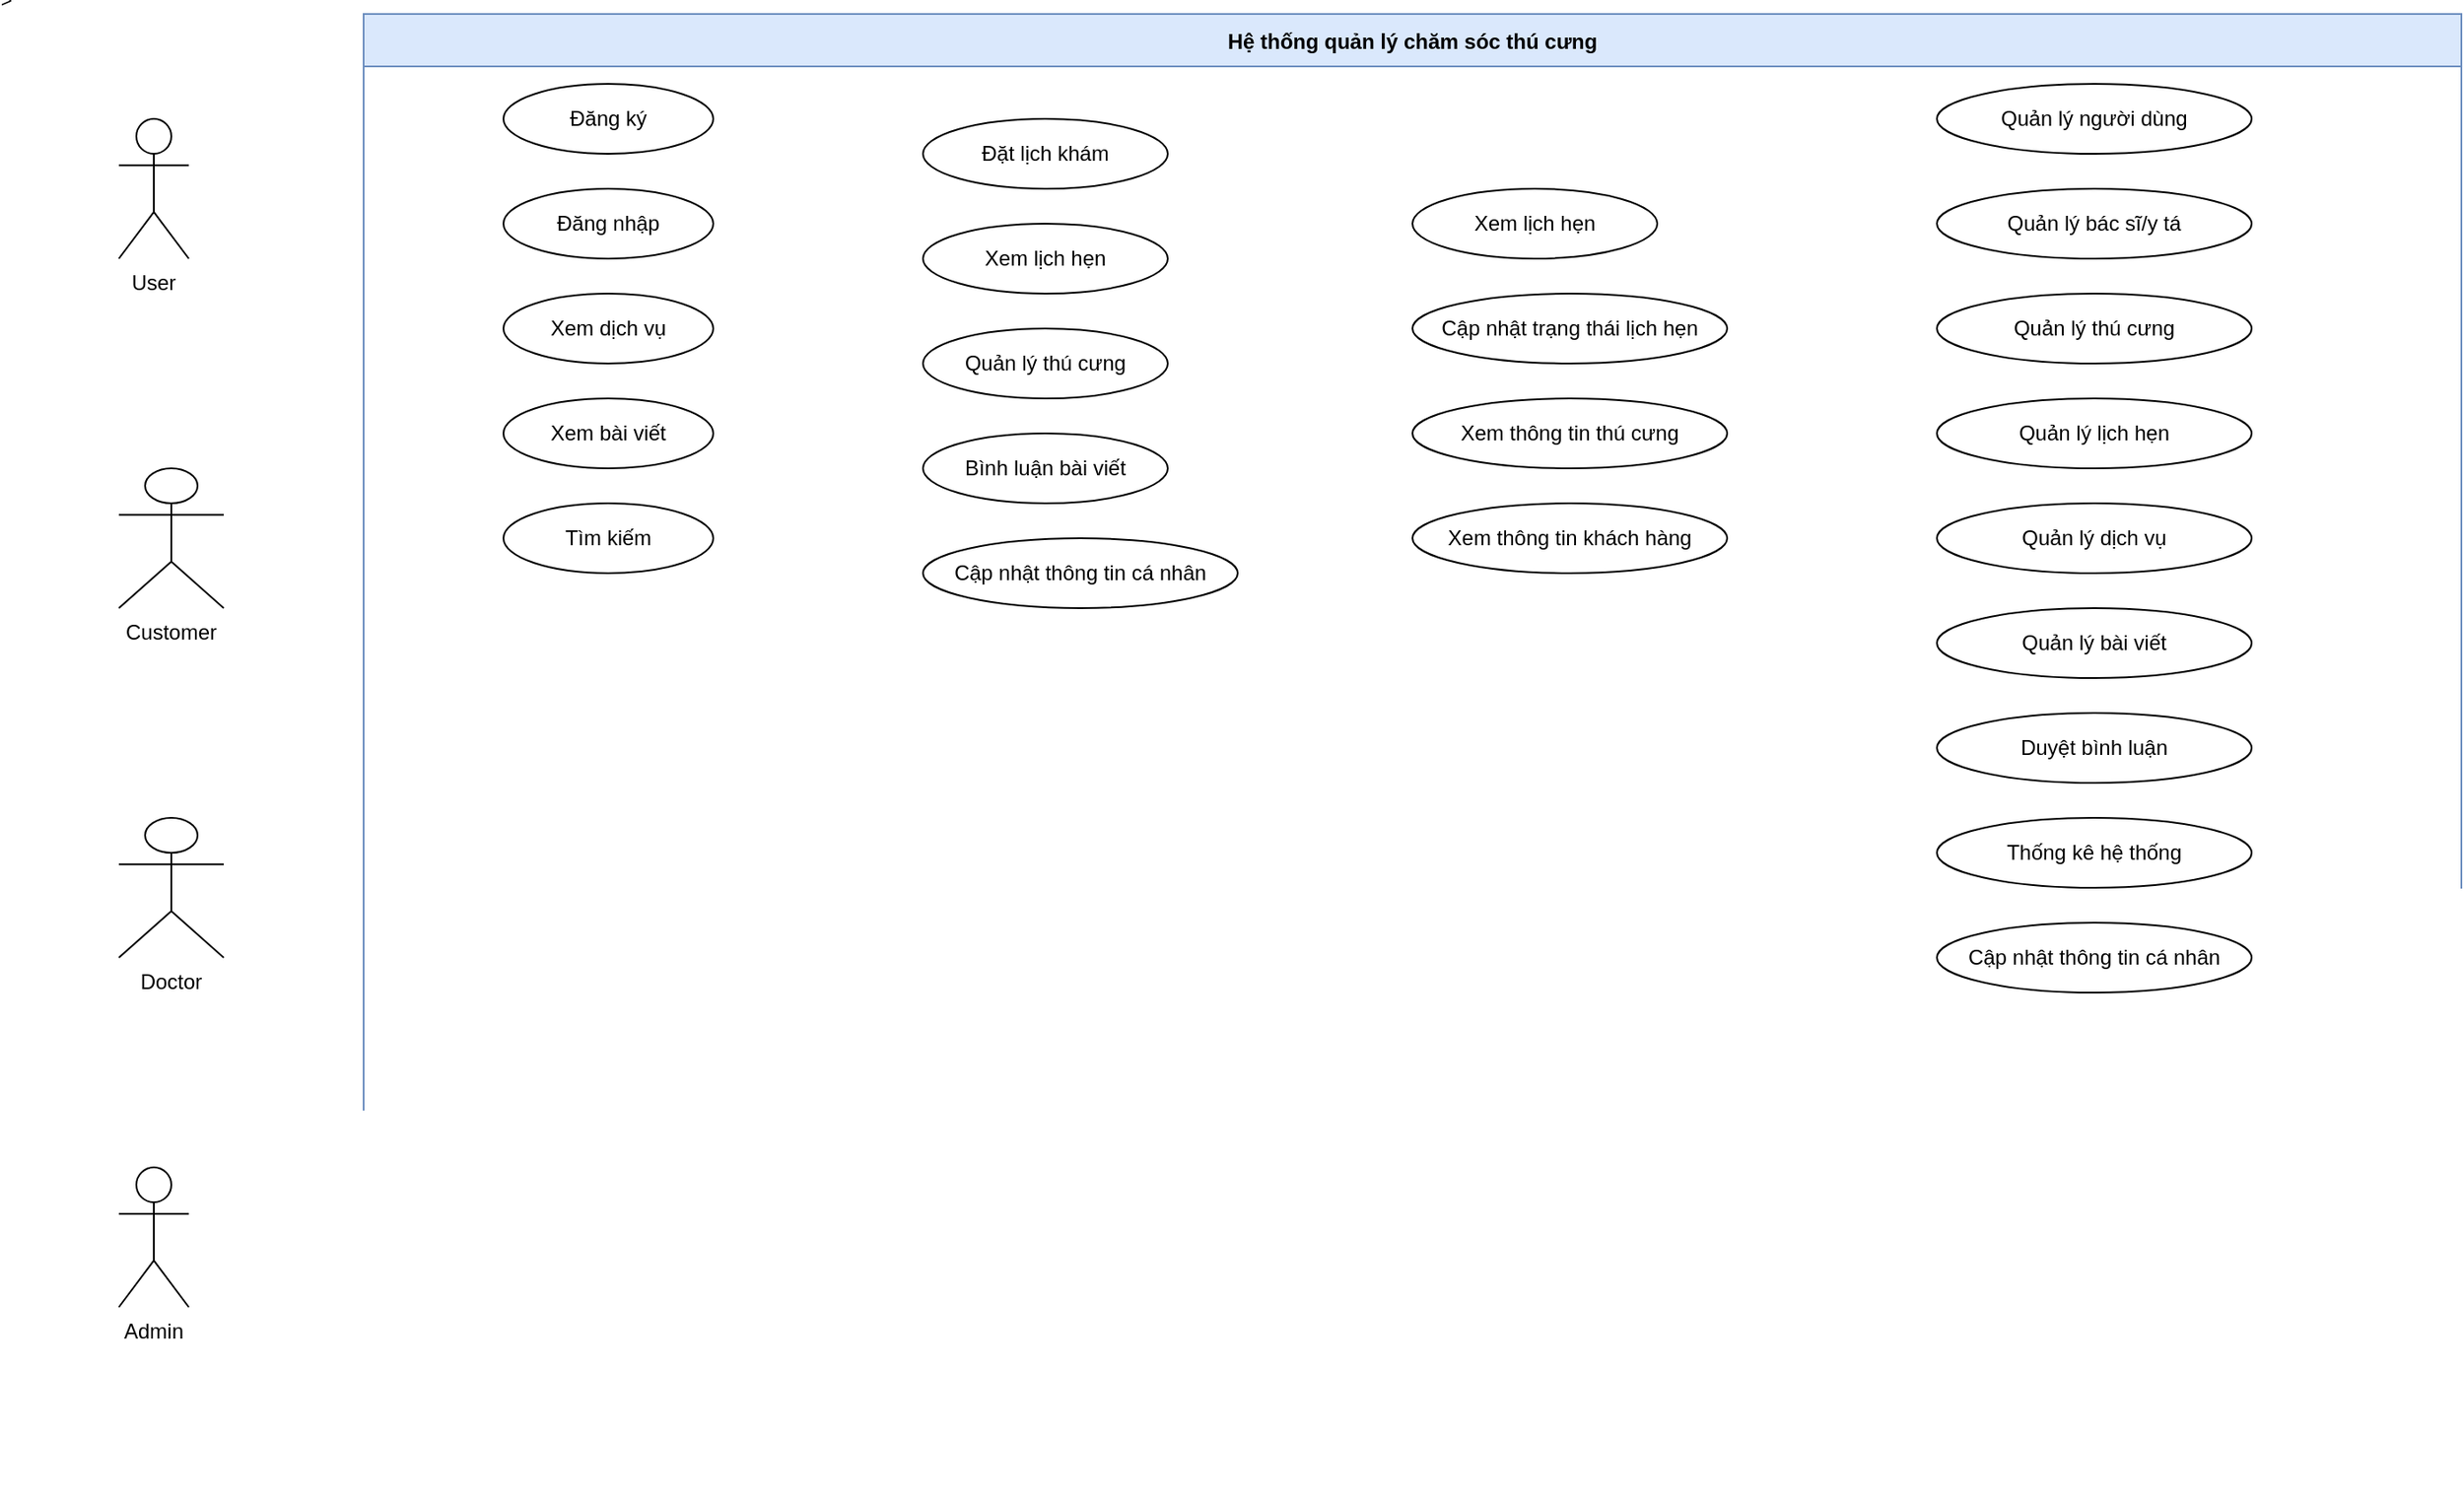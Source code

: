 <mxfile version="27.0.9">
  <diagram name="Tổng quan hệ thống quản lý chăm sóc thú cưng" id="system-overview">
    <mxGraphModel dx="21050" dy="6263" grid="1" gridSize="10" guides="1" tooltips="1" connect="1" arrows="1" fold="1" page="1" pageScale="1" pageWidth="1600" pageHeight="900" math="0" shadow="0">
      <root>
        <mxCell id="0" />
        <mxCell id="1" parent="0" />
        <mxCell id="actor1" value="User" style="shape=umlActor;verticalLabelPosition=bottom;verticalAlign=top;" parent="1" vertex="1">
          <mxGeometry x="60" y="60" width="40" height="80" as="geometry" />
        </mxCell>
        <mxCell id="actor2" value="Customer" style="shape=umlActor;verticalLabelPosition=bottom;verticalAlign=top;" parent="1" vertex="1">
          <mxGeometry x="60" y="260" width="60" height="80" as="geometry" />
        </mxCell>
        <mxCell id="actor3" value="Doctor" style="shape=umlActor;verticalLabelPosition=bottom;verticalAlign=top;" parent="1" vertex="1">
          <mxGeometry x="60" y="460" width="60" height="80" as="geometry" />
        </mxCell>
        <mxCell id="actor4" value="Admin" style="shape=umlActor;verticalLabelPosition=bottom;verticalAlign=top;" parent="1" vertex="1">
          <mxGeometry x="60" y="660" width="40" height="80" as="geometry" />
        </mxCell>
        <mxCell id="system" value="Hệ thống quản lý chăm sóc thú cưng" style="swimlane;childLayout=stackLayout;horizontal=1;startSize=30;fillColor=#dae8fc;strokeColor=#6c8ebf;" parent="1" vertex="1">
          <mxGeometry x="200" width="1200" height="850" as="geometry" />
        </mxCell>
        <mxCell id="uc1" value="Đăng ký" style="ellipse;whiteSpace=wrap;html=1;aspect=fixed;" parent="system" vertex="1">
          <mxGeometry x="80" y="40" width="120" height="40" as="geometry" />
        </mxCell>
        <mxCell id="uc2" value="Đăng nhập" style="ellipse;whiteSpace=wrap;html=1;aspect=fixed;" parent="system" vertex="1">
          <mxGeometry x="80" y="100" width="120" height="40" as="geometry" />
        </mxCell>
        <mxCell id="uc3" value="Xem dịch vụ" style="ellipse;whiteSpace=wrap;html=1;aspect=fixed;" parent="system" vertex="1">
          <mxGeometry x="80" y="160" width="120" height="40" as="geometry" />
        </mxCell>
        <mxCell id="uc4" value="Xem bài viết" style="ellipse;whiteSpace=wrap;html=1;aspect=fixed;" parent="system" vertex="1">
          <mxGeometry x="80" y="220" width="120" height="40" as="geometry" />
        </mxCell>
        <mxCell id="uc5" value="Tìm kiếm" style="ellipse;whiteSpace=wrap;html=1;aspect=fixed;" parent="system" vertex="1">
          <mxGeometry x="80" y="280" width="120" height="40" as="geometry" />
        </mxCell>
        <mxCell id="uc6" value="Đặt lịch khám" style="ellipse;whiteSpace=wrap;html=1;aspect=fixed;" parent="system" vertex="1">
          <mxGeometry x="320" y="60" width="140" height="40" as="geometry" />
        </mxCell>
        <mxCell id="uc7" value="Xem lịch hẹn" style="ellipse;whiteSpace=wrap;html=1;aspect=fixed;" parent="system" vertex="1">
          <mxGeometry x="320" y="120" width="140" height="40" as="geometry" />
        </mxCell>
        <mxCell id="uc8" value="Quản lý thú cưng" style="ellipse;whiteSpace=wrap;html=1;aspect=fixed;" parent="system" vertex="1">
          <mxGeometry x="320" y="180" width="140" height="40" as="geometry" />
        </mxCell>
        <mxCell id="uc9" value="Bình luận bài viết" style="ellipse;whiteSpace=wrap;html=1;aspect=fixed;" parent="system" vertex="1">
          <mxGeometry x="320" y="240" width="140" height="40" as="geometry" />
        </mxCell>
        <mxCell id="uc10" value="Cập nhật thông tin cá nhân" style="ellipse;whiteSpace=wrap;html=1;aspect=fixed;" parent="system" vertex="1">
          <mxGeometry x="320" y="300" width="180" height="40" as="geometry" />
        </mxCell>
        <mxCell id="uc11" value="Xem lịch hẹn" style="ellipse;whiteSpace=wrap;html=1;aspect=fixed;" parent="system" vertex="1">
          <mxGeometry x="600" y="100" width="140" height="40" as="geometry" />
        </mxCell>
        <mxCell id="uc12" value="Cập nhật trạng thái lịch hẹn" style="ellipse;whiteSpace=wrap;html=1;aspect=fixed;" parent="system" vertex="1">
          <mxGeometry x="600" y="160" width="180" height="40" as="geometry" />
        </mxCell>
        <mxCell id="uc13" value="Xem thông tin thú cưng" style="ellipse;whiteSpace=wrap;html=1;aspect=fixed;" parent="system" vertex="1">
          <mxGeometry x="600" y="220" width="180" height="40" as="geometry" />
        </mxCell>
        <mxCell id="uc14" value="Xem thông tin khách hàng" style="ellipse;whiteSpace=wrap;html=1;aspect=fixed;" parent="system" vertex="1">
          <mxGeometry x="600" y="280" width="180" height="40" as="geometry" />
        </mxCell>
        <mxCell id="uc15" value="Quản lý người dùng" style="ellipse;whiteSpace=wrap;html=1;aspect=fixed;" parent="system" vertex="1">
          <mxGeometry x="900" y="40" width="180" height="40" as="geometry" />
        </mxCell>
        <mxCell id="uc16" value="Quản lý bác sĩ/y tá" style="ellipse;whiteSpace=wrap;html=1;aspect=fixed;" parent="system" vertex="1">
          <mxGeometry x="900" y="100" width="180" height="40" as="geometry" />
        </mxCell>
        <mxCell id="uc17" value="Quản lý thú cưng" style="ellipse;whiteSpace=wrap;html=1;aspect=fixed;" parent="system" vertex="1">
          <mxGeometry x="900" y="160" width="180" height="40" as="geometry" />
        </mxCell>
        <mxCell id="uc18" value="Quản lý lịch hẹn" style="ellipse;whiteSpace=wrap;html=1;aspect=fixed;" parent="system" vertex="1">
          <mxGeometry x="900" y="220" width="180" height="40" as="geometry" />
        </mxCell>
        <mxCell id="uc19" value="Quản lý dịch vụ" style="ellipse;whiteSpace=wrap;html=1;aspect=fixed;" parent="system" vertex="1">
          <mxGeometry x="900" y="280" width="180" height="40" as="geometry" />
        </mxCell>
        <mxCell id="uc20" value="Quản lý bài viết" style="ellipse;whiteSpace=wrap;html=1;aspect=fixed;" parent="system" vertex="1">
          <mxGeometry x="900" y="340" width="180" height="40" as="geometry" />
        </mxCell>
        <mxCell id="uc21" value="Duyệt bình luận" style="ellipse;whiteSpace=wrap;html=1;aspect=fixed;" parent="system" vertex="1">
          <mxGeometry x="900" y="400" width="180" height="40" as="geometry" />
        </mxCell>
        <mxCell id="uc22" value="Thống kê hệ thống" style="ellipse;whiteSpace=wrap;html=1;aspect=fixed;" parent="system" vertex="1">
          <mxGeometry x="900" y="460" width="180" height="40" as="geometry" />
        </mxCell>
        <mxCell id="uc23" value="Cập nhật thông tin cá nhân" style="ellipse;whiteSpace=wrap;html=1;aspect=fixed;" parent="system" vertex="1">
          <mxGeometry x="900" y="520" width="180" height="40" as="geometry" />
        </mxCell>
        <mxCell id="inc1" value="&lt;&lt;include&gt;&gt;" style="dashed=1;html=1;endArrow=none;strokeColor=#0000FF;" parent="system" source="uc6" target="uc3" edge="1" />
        <mxCell id="inc2" value="&lt;&lt;include&gt;&gt;" style="dashed=1;html=1;endArrow=none;strokeColor=#0000FF;" parent="system" source="uc6" target="uc4" edge="1" />
        <mxCell id="ext1" value="&lt;&lt;extend&gt;&gt;" style="dashed=1;html=1;endArrow=none;strokeColor=#FF0000;" parent="system" source="uc20" target="uc21" edge="1" />
        <mxCell id="a1" style="endArrow=none;html=1;" parent="1" source="actor1" target="uc1" edge="1" />
        <mxCell id="a2" style="endArrow=none;html=1;" parent="1" source="actor1" target="uc2" edge="1" />
        <mxCell id="a3" style="endArrow=none;html=1;" parent="1" source="actor1" target="uc3" edge="1" />
        <mxCell id="a4" style="endArrow=none;html=1;" parent="1" source="actor1" target="uc4" edge="1" />
        <mxCell id="a5" style="endArrow=none;html=1;" parent="1" source="actor1" target="uc5" edge="1" />
        <mxCell id="inh1" style="endArrow=block;dashed=1;html=1;" parent="1" source="actor2" target="actor1" edge="1" />
        <mxCell id="a6" style="endArrow=none;html=1;" parent="1" source="actor2" target="uc6" edge="1" />
        <mxCell id="a7" style="endArrow=none;html=1;" parent="1" source="actor2" target="uc7" edge="1" />
        <mxCell id="a8" style="endArrow=none;html=1;" parent="1" source="actor2" target="uc8" edge="1" />
        <mxCell id="a9" style="endArrow=none;html=1;" parent="1" source="actor2" target="uc9" edge="1" />
        <mxCell id="a10" style="endArrow=none;html=1;" parent="1" source="actor2" target="uc10" edge="1" />
        <mxCell id="a11" style="endArrow=none;html=1;" parent="1" source="actor3" target="uc11" edge="1" />
        <mxCell id="a12" style="endArrow=none;html=1;" parent="1" source="actor3" target="uc12" edge="1" />
        <mxCell id="a13" style="endArrow=none;html=1;" parent="1" source="actor3" target="uc13" edge="1" />
        <mxCell id="a14" style="endArrow=none;html=1;" parent="1" source="actor3" target="uc14" edge="1" />
        <mxCell id="a15" style="endArrow=none;html=1;" parent="1" source="actor4" target="uc15" edge="1" />
        <mxCell id="a16" style="endArrow=none;html=1;" parent="1" source="actor4" target="uc16" edge="1" />
        <mxCell id="a17" style="endArrow=none;html=1;" parent="1" source="actor4" target="uc17" edge="1" />
        <mxCell id="a18" style="endArrow=none;html=1;" parent="1" source="actor4" target="uc18" edge="1" />
        <mxCell id="a19" style="endArrow=none;html=1;" parent="1" source="actor4" target="uc19" edge="1" />
        <mxCell id="a20" style="endArrow=none;html=1;" parent="1" source="actor4" target="uc20" edge="1" />
        <mxCell id="a21" style="endArrow=none;html=1;" parent="1" source="actor4" target="uc21" edge="1" />
        <mxCell id="a22" style="endArrow=none;html=1;" parent="1" source="actor4" target="uc22" edge="1" />
        <mxCell id="a23" style="endArrow=none;html=1;" parent="1" source="actor4" target="uc23" edge="1" />
      </root>
    </mxGraphModel>
  </diagram>
</mxfile>
